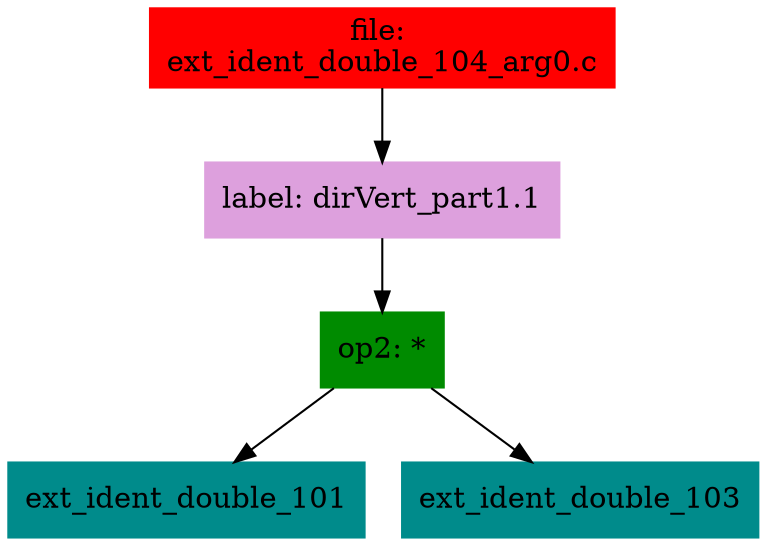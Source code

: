 digraph G {
node [shape=box]

0 [label="file: 
ext_ident_double_104_arg0.c",color=red, style=filled]
1 [label="label: dirVert_part1.1",color=plum, style=filled]
0 -> 1
2 [label="op2: *",color=green4, style=filled]
1 -> 2
3 [label="ext_ident_double_101",color=cyan4, style=filled]
2 -> 3
8 [label="ext_ident_double_103",color=cyan4, style=filled]
2 -> 8


}

